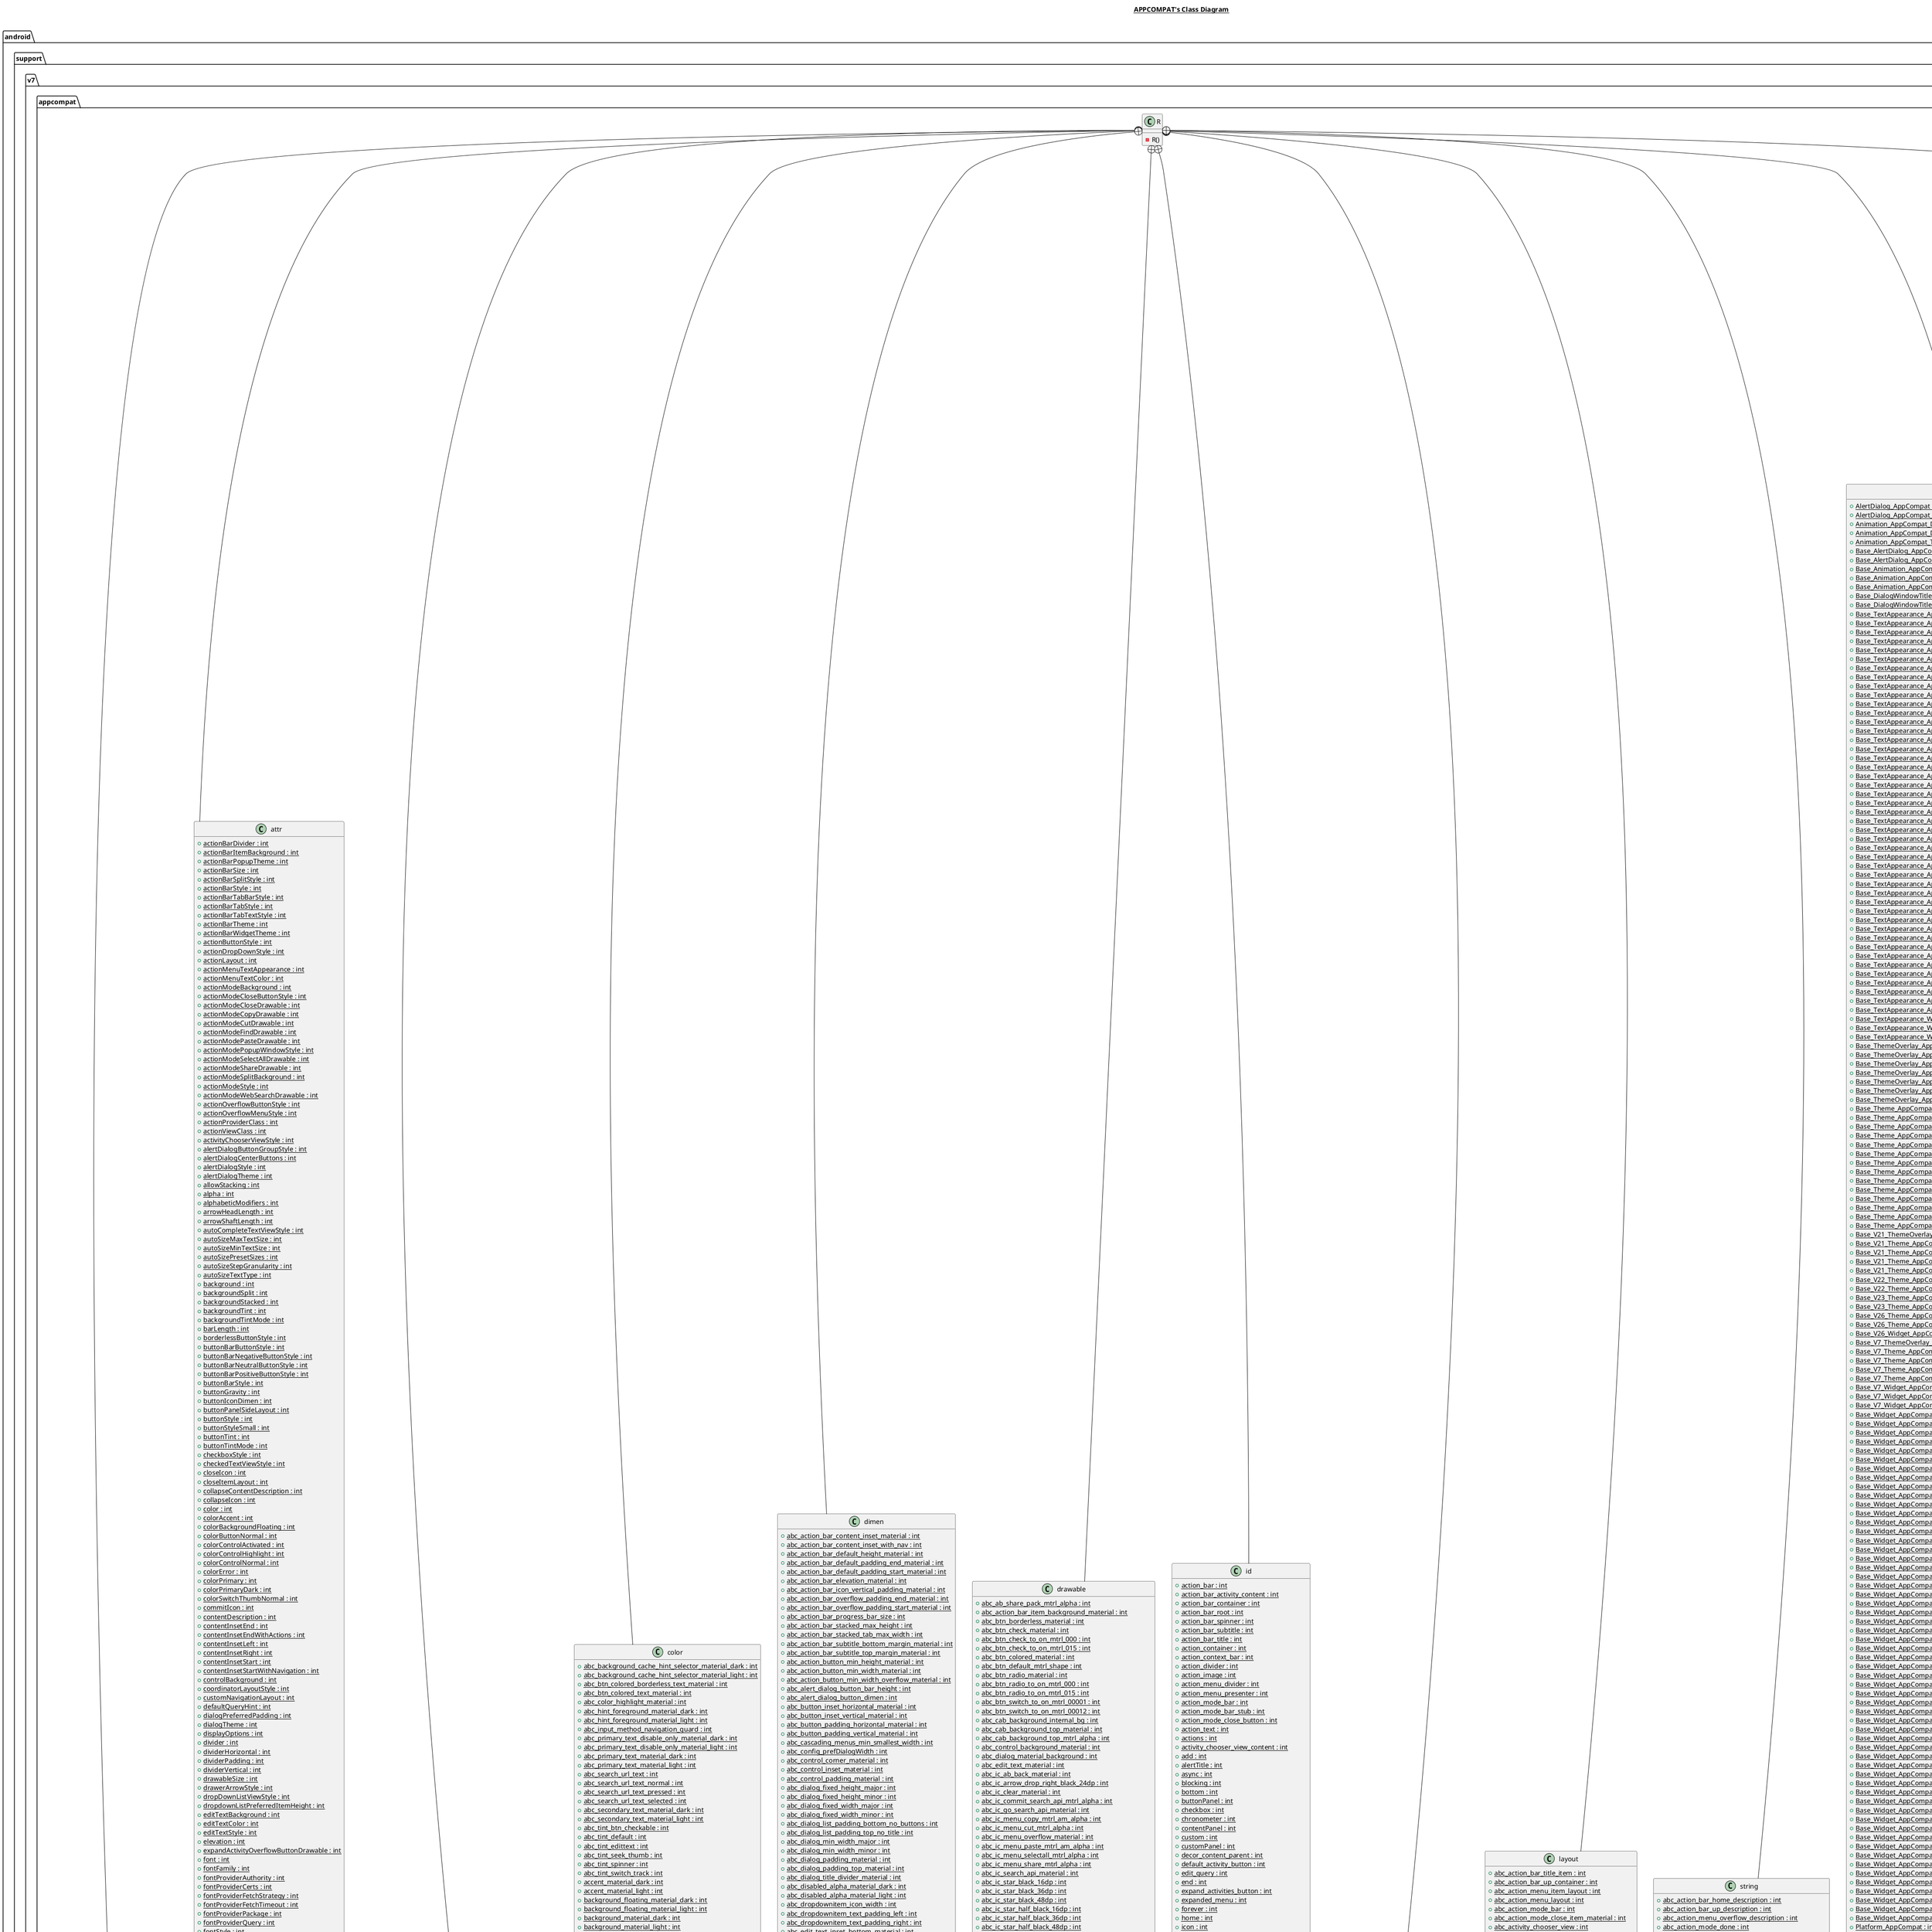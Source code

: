 @startuml

title __APPCOMPAT's Class Diagram__\n

  package android.support.v7.appcompat {
    class R {
        - R()
    }
  }
  

  package android.support.v7.appcompat {
    class anim {
        {static} + abc_fade_in : int
        {static} + abc_fade_out : int
        {static} + abc_grow_fade_in_from_bottom : int
        {static} + abc_popup_enter : int
        {static} + abc_popup_exit : int
        {static} + abc_shrink_fade_out_from_bottom : int
        {static} + abc_slide_in_bottom : int
        {static} + abc_slide_in_top : int
        {static} + abc_slide_out_bottom : int
        {static} + abc_slide_out_top : int
        {static} + abc_tooltip_enter : int
        {static} + abc_tooltip_exit : int
        - anim()
    }
  }
  

  package android.support.v7.appcompat {
    class attr {
        {static} + actionBarDivider : int
        {static} + actionBarItemBackground : int
        {static} + actionBarPopupTheme : int
        {static} + actionBarSize : int
        {static} + actionBarSplitStyle : int
        {static} + actionBarStyle : int
        {static} + actionBarTabBarStyle : int
        {static} + actionBarTabStyle : int
        {static} + actionBarTabTextStyle : int
        {static} + actionBarTheme : int
        {static} + actionBarWidgetTheme : int
        {static} + actionButtonStyle : int
        {static} + actionDropDownStyle : int
        {static} + actionLayout : int
        {static} + actionMenuTextAppearance : int
        {static} + actionMenuTextColor : int
        {static} + actionModeBackground : int
        {static} + actionModeCloseButtonStyle : int
        {static} + actionModeCloseDrawable : int
        {static} + actionModeCopyDrawable : int
        {static} + actionModeCutDrawable : int
        {static} + actionModeFindDrawable : int
        {static} + actionModePasteDrawable : int
        {static} + actionModePopupWindowStyle : int
        {static} + actionModeSelectAllDrawable : int
        {static} + actionModeShareDrawable : int
        {static} + actionModeSplitBackground : int
        {static} + actionModeStyle : int
        {static} + actionModeWebSearchDrawable : int
        {static} + actionOverflowButtonStyle : int
        {static} + actionOverflowMenuStyle : int
        {static} + actionProviderClass : int
        {static} + actionViewClass : int
        {static} + activityChooserViewStyle : int
        {static} + alertDialogButtonGroupStyle : int
        {static} + alertDialogCenterButtons : int
        {static} + alertDialogStyle : int
        {static} + alertDialogTheme : int
        {static} + allowStacking : int
        {static} + alpha : int
        {static} + alphabeticModifiers : int
        {static} + arrowHeadLength : int
        {static} + arrowShaftLength : int
        {static} + autoCompleteTextViewStyle : int
        {static} + autoSizeMaxTextSize : int
        {static} + autoSizeMinTextSize : int
        {static} + autoSizePresetSizes : int
        {static} + autoSizeStepGranularity : int
        {static} + autoSizeTextType : int
        {static} + background : int
        {static} + backgroundSplit : int
        {static} + backgroundStacked : int
        {static} + backgroundTint : int
        {static} + backgroundTintMode : int
        {static} + barLength : int
        {static} + borderlessButtonStyle : int
        {static} + buttonBarButtonStyle : int
        {static} + buttonBarNegativeButtonStyle : int
        {static} + buttonBarNeutralButtonStyle : int
        {static} + buttonBarPositiveButtonStyle : int
        {static} + buttonBarStyle : int
        {static} + buttonGravity : int
        {static} + buttonIconDimen : int
        {static} + buttonPanelSideLayout : int
        {static} + buttonStyle : int
        {static} + buttonStyleSmall : int
        {static} + buttonTint : int
        {static} + buttonTintMode : int
        {static} + checkboxStyle : int
        {static} + checkedTextViewStyle : int
        {static} + closeIcon : int
        {static} + closeItemLayout : int
        {static} + collapseContentDescription : int
        {static} + collapseIcon : int
        {static} + color : int
        {static} + colorAccent : int
        {static} + colorBackgroundFloating : int
        {static} + colorButtonNormal : int
        {static} + colorControlActivated : int
        {static} + colorControlHighlight : int
        {static} + colorControlNormal : int
        {static} + colorError : int
        {static} + colorPrimary : int
        {static} + colorPrimaryDark : int
        {static} + colorSwitchThumbNormal : int
        {static} + commitIcon : int
        {static} + contentDescription : int
        {static} + contentInsetEnd : int
        {static} + contentInsetEndWithActions : int
        {static} + contentInsetLeft : int
        {static} + contentInsetRight : int
        {static} + contentInsetStart : int
        {static} + contentInsetStartWithNavigation : int
        {static} + controlBackground : int
        {static} + coordinatorLayoutStyle : int
        {static} + customNavigationLayout : int
        {static} + defaultQueryHint : int
        {static} + dialogPreferredPadding : int
        {static} + dialogTheme : int
        {static} + displayOptions : int
        {static} + divider : int
        {static} + dividerHorizontal : int
        {static} + dividerPadding : int
        {static} + dividerVertical : int
        {static} + drawableSize : int
        {static} + drawerArrowStyle : int
        {static} + dropDownListViewStyle : int
        {static} + dropdownListPreferredItemHeight : int
        {static} + editTextBackground : int
        {static} + editTextColor : int
        {static} + editTextStyle : int
        {static} + elevation : int
        {static} + expandActivityOverflowButtonDrawable : int
        {static} + font : int
        {static} + fontFamily : int
        {static} + fontProviderAuthority : int
        {static} + fontProviderCerts : int
        {static} + fontProviderFetchStrategy : int
        {static} + fontProviderFetchTimeout : int
        {static} + fontProviderPackage : int
        {static} + fontProviderQuery : int
        {static} + fontStyle : int
        {static} + fontWeight : int
        {static} + gapBetweenBars : int
        {static} + goIcon : int
        {static} + height : int
        {static} + hideOnContentScroll : int
        {static} + homeAsUpIndicator : int
        {static} + homeLayout : int
        {static} + icon : int
        {static} + iconTint : int
        {static} + iconTintMode : int
        {static} + iconifiedByDefault : int
        {static} + imageButtonStyle : int
        {static} + indeterminateProgressStyle : int
        {static} + initialActivityCount : int
        {static} + isLightTheme : int
        {static} + itemPadding : int
        {static} + keylines : int
        {static} + layout : int
        {static} + layout_anchor : int
        {static} + layout_anchorGravity : int
        {static} + layout_behavior : int
        {static} + layout_dodgeInsetEdges : int
        {static} + layout_insetEdge : int
        {static} + layout_keyline : int
        {static} + listChoiceBackgroundIndicator : int
        {static} + listDividerAlertDialog : int
        {static} + listItemLayout : int
        {static} + listLayout : int
        {static} + listMenuViewStyle : int
        {static} + listPopupWindowStyle : int
        {static} + listPreferredItemHeight : int
        {static} + listPreferredItemHeightLarge : int
        {static} + listPreferredItemHeightSmall : int
        {static} + listPreferredItemPaddingLeft : int
        {static} + listPreferredItemPaddingRight : int
        {static} + logo : int
        {static} + logoDescription : int
        {static} + maxButtonHeight : int
        {static} + measureWithLargestChild : int
        {static} + multiChoiceItemLayout : int
        {static} + navigationContentDescription : int
        {static} + navigationIcon : int
        {static} + navigationMode : int
        {static} + numericModifiers : int
        {static} + overlapAnchor : int
        {static} + paddingBottomNoButtons : int
        {static} + paddingEnd : int
        {static} + paddingStart : int
        {static} + paddingTopNoTitle : int
        {static} + panelBackground : int
        {static} + panelMenuListTheme : int
        {static} + panelMenuListWidth : int
        {static} + popupMenuStyle : int
        {static} + popupTheme : int
        {static} + popupWindowStyle : int
        {static} + preserveIconSpacing : int
        {static} + progressBarPadding : int
        {static} + progressBarStyle : int
        {static} + queryBackground : int
        {static} + queryHint : int
        {static} + radioButtonStyle : int
        {static} + ratingBarStyle : int
        {static} + ratingBarStyleIndicator : int
        {static} + ratingBarStyleSmall : int
        {static} + searchHintIcon : int
        {static} + searchIcon : int
        {static} + searchViewStyle : int
        {static} + seekBarStyle : int
        {static} + selectableItemBackground : int
        {static} + selectableItemBackgroundBorderless : int
        {static} + showAsAction : int
        {static} + showDividers : int
        {static} + showText : int
        {static} + showTitle : int
        {static} + singleChoiceItemLayout : int
        {static} + spinBars : int
        {static} + spinnerDropDownItemStyle : int
        {static} + spinnerStyle : int
        {static} + splitTrack : int
        {static} + srcCompat : int
        {static} + state_above_anchor : int
        {static} + statusBarBackground : int
        {static} + subMenuArrow : int
        {static} + submitBackground : int
        {static} + subtitle : int
        {static} + subtitleTextAppearance : int
        {static} + subtitleTextColor : int
        {static} + subtitleTextStyle : int
        {static} + suggestionRowLayout : int
        {static} + switchMinWidth : int
        {static} + switchPadding : int
        {static} + switchStyle : int
        {static} + switchTextAppearance : int
        {static} + textAllCaps : int
        {static} + textAppearanceLargePopupMenu : int
        {static} + textAppearanceListItem : int
        {static} + textAppearanceListItemSecondary : int
        {static} + textAppearanceListItemSmall : int
        {static} + textAppearancePopupMenuHeader : int
        {static} + textAppearanceSearchResultSubtitle : int
        {static} + textAppearanceSearchResultTitle : int
        {static} + textAppearanceSmallPopupMenu : int
        {static} + textColorAlertDialogListItem : int
        {static} + textColorSearchUrl : int
        {static} + theme : int
        {static} + thickness : int
        {static} + thumbTextPadding : int
        {static} + thumbTint : int
        {static} + thumbTintMode : int
        {static} + tickMark : int
        {static} + tickMarkTint : int
        {static} + tickMarkTintMode : int
        {static} + tint : int
        {static} + tintMode : int
        {static} + title : int
        {static} + titleMargin : int
        {static} + titleMarginBottom : int
        {static} + titleMarginEnd : int
        {static} + titleMarginStart : int
        {static} + titleMarginTop : int
        {static} + titleMargins : int
        {static} + titleTextAppearance : int
        {static} + titleTextColor : int
        {static} + titleTextStyle : int
        {static} + toolbarNavigationButtonStyle : int
        {static} + toolbarStyle : int
        {static} + tooltipForegroundColor : int
        {static} + tooltipFrameBackground : int
        {static} + tooltipText : int
        {static} + track : int
        {static} + trackTint : int
        {static} + trackTintMode : int
        {static} + viewInflaterClass : int
        {static} + voiceIcon : int
        {static} + windowActionBar : int
        {static} + windowActionBarOverlay : int
        {static} + windowActionModeOverlay : int
        {static} + windowFixedHeightMajor : int
        {static} + windowFixedHeightMinor : int
        {static} + windowFixedWidthMajor : int
        {static} + windowFixedWidthMinor : int
        {static} + windowMinWidthMajor : int
        {static} + windowMinWidthMinor : int
        {static} + windowNoTitle : int
        - attr()
    }
  }
  

  package android.support.v7.appcompat {
    class bool {
        {static} + abc_action_bar_embed_tabs : int
        {static} + abc_allow_stacked_button_bar : int
        {static} + abc_config_actionMenuItemAllCaps : int
        {static} + abc_config_showMenuShortcutsWhenKeyboardPresent : int
        - bool()
    }
  }
  

  package android.support.v7.appcompat {
    class color {
        {static} + abc_background_cache_hint_selector_material_dark : int
        {static} + abc_background_cache_hint_selector_material_light : int
        {static} + abc_btn_colored_borderless_text_material : int
        {static} + abc_btn_colored_text_material : int
        {static} + abc_color_highlight_material : int
        {static} + abc_hint_foreground_material_dark : int
        {static} + abc_hint_foreground_material_light : int
        {static} + abc_input_method_navigation_guard : int
        {static} + abc_primary_text_disable_only_material_dark : int
        {static} + abc_primary_text_disable_only_material_light : int
        {static} + abc_primary_text_material_dark : int
        {static} + abc_primary_text_material_light : int
        {static} + abc_search_url_text : int
        {static} + abc_search_url_text_normal : int
        {static} + abc_search_url_text_pressed : int
        {static} + abc_search_url_text_selected : int
        {static} + abc_secondary_text_material_dark : int
        {static} + abc_secondary_text_material_light : int
        {static} + abc_tint_btn_checkable : int
        {static} + abc_tint_default : int
        {static} + abc_tint_edittext : int
        {static} + abc_tint_seek_thumb : int
        {static} + abc_tint_spinner : int
        {static} + abc_tint_switch_track : int
        {static} + accent_material_dark : int
        {static} + accent_material_light : int
        {static} + background_floating_material_dark : int
        {static} + background_floating_material_light : int
        {static} + background_material_dark : int
        {static} + background_material_light : int
        {static} + bright_foreground_disabled_material_dark : int
        {static} + bright_foreground_disabled_material_light : int
        {static} + bright_foreground_inverse_material_dark : int
        {static} + bright_foreground_inverse_material_light : int
        {static} + bright_foreground_material_dark : int
        {static} + bright_foreground_material_light : int
        {static} + button_material_dark : int
        {static} + button_material_light : int
        {static} + dim_foreground_disabled_material_dark : int
        {static} + dim_foreground_disabled_material_light : int
        {static} + dim_foreground_material_dark : int
        {static} + dim_foreground_material_light : int
        {static} + error_color_material : int
        {static} + foreground_material_dark : int
        {static} + foreground_material_light : int
        {static} + highlighted_text_material_dark : int
        {static} + highlighted_text_material_light : int
        {static} + material_blue_grey_800 : int
        {static} + material_blue_grey_900 : int
        {static} + material_blue_grey_950 : int
        {static} + material_deep_teal_200 : int
        {static} + material_deep_teal_500 : int
        {static} + material_grey_100 : int
        {static} + material_grey_300 : int
        {static} + material_grey_50 : int
        {static} + material_grey_600 : int
        {static} + material_grey_800 : int
        {static} + material_grey_850 : int
        {static} + material_grey_900 : int
        {static} + notification_action_color_filter : int
        {static} + notification_icon_bg_color : int
        {static} + primary_dark_material_dark : int
        {static} + primary_dark_material_light : int
        {static} + primary_material_dark : int
        {static} + primary_material_light : int
        {static} + primary_text_default_material_dark : int
        {static} + primary_text_default_material_light : int
        {static} + primary_text_disabled_material_dark : int
        {static} + primary_text_disabled_material_light : int
        {static} + ripple_material_dark : int
        {static} + ripple_material_light : int
        {static} + secondary_text_default_material_dark : int
        {static} + secondary_text_default_material_light : int
        {static} + secondary_text_disabled_material_dark : int
        {static} + secondary_text_disabled_material_light : int
        {static} + switch_thumb_disabled_material_dark : int
        {static} + switch_thumb_disabled_material_light : int
        {static} + switch_thumb_material_dark : int
        {static} + switch_thumb_material_light : int
        {static} + switch_thumb_normal_material_dark : int
        {static} + switch_thumb_normal_material_light : int
        {static} + tooltip_background_dark : int
        {static} + tooltip_background_light : int
        - color()
    }
  }
  

  package android.support.v7.appcompat {
    class dimen {
        {static} + abc_action_bar_content_inset_material : int
        {static} + abc_action_bar_content_inset_with_nav : int
        {static} + abc_action_bar_default_height_material : int
        {static} + abc_action_bar_default_padding_end_material : int
        {static} + abc_action_bar_default_padding_start_material : int
        {static} + abc_action_bar_elevation_material : int
        {static} + abc_action_bar_icon_vertical_padding_material : int
        {static} + abc_action_bar_overflow_padding_end_material : int
        {static} + abc_action_bar_overflow_padding_start_material : int
        {static} + abc_action_bar_progress_bar_size : int
        {static} + abc_action_bar_stacked_max_height : int
        {static} + abc_action_bar_stacked_tab_max_width : int
        {static} + abc_action_bar_subtitle_bottom_margin_material : int
        {static} + abc_action_bar_subtitle_top_margin_material : int
        {static} + abc_action_button_min_height_material : int
        {static} + abc_action_button_min_width_material : int
        {static} + abc_action_button_min_width_overflow_material : int
        {static} + abc_alert_dialog_button_bar_height : int
        {static} + abc_alert_dialog_button_dimen : int
        {static} + abc_button_inset_horizontal_material : int
        {static} + abc_button_inset_vertical_material : int
        {static} + abc_button_padding_horizontal_material : int
        {static} + abc_button_padding_vertical_material : int
        {static} + abc_cascading_menus_min_smallest_width : int
        {static} + abc_config_prefDialogWidth : int
        {static} + abc_control_corner_material : int
        {static} + abc_control_inset_material : int
        {static} + abc_control_padding_material : int
        {static} + abc_dialog_fixed_height_major : int
        {static} + abc_dialog_fixed_height_minor : int
        {static} + abc_dialog_fixed_width_major : int
        {static} + abc_dialog_fixed_width_minor : int
        {static} + abc_dialog_list_padding_bottom_no_buttons : int
        {static} + abc_dialog_list_padding_top_no_title : int
        {static} + abc_dialog_min_width_major : int
        {static} + abc_dialog_min_width_minor : int
        {static} + abc_dialog_padding_material : int
        {static} + abc_dialog_padding_top_material : int
        {static} + abc_dialog_title_divider_material : int
        {static} + abc_disabled_alpha_material_dark : int
        {static} + abc_disabled_alpha_material_light : int
        {static} + abc_dropdownitem_icon_width : int
        {static} + abc_dropdownitem_text_padding_left : int
        {static} + abc_dropdownitem_text_padding_right : int
        {static} + abc_edit_text_inset_bottom_material : int
        {static} + abc_edit_text_inset_horizontal_material : int
        {static} + abc_edit_text_inset_top_material : int
        {static} + abc_floating_window_z : int
        {static} + abc_list_item_padding_horizontal_material : int
        {static} + abc_panel_menu_list_width : int
        {static} + abc_progress_bar_height_material : int
        {static} + abc_search_view_preferred_height : int
        {static} + abc_search_view_preferred_width : int
        {static} + abc_seekbar_track_background_height_material : int
        {static} + abc_seekbar_track_progress_height_material : int
        {static} + abc_select_dialog_padding_start_material : int
        {static} + abc_switch_padding : int
        {static} + abc_text_size_body_1_material : int
        {static} + abc_text_size_body_2_material : int
        {static} + abc_text_size_button_material : int
        {static} + abc_text_size_caption_material : int
        {static} + abc_text_size_display_1_material : int
        {static} + abc_text_size_display_2_material : int
        {static} + abc_text_size_display_3_material : int
        {static} + abc_text_size_display_4_material : int
        {static} + abc_text_size_headline_material : int
        {static} + abc_text_size_large_material : int
        {static} + abc_text_size_medium_material : int
        {static} + abc_text_size_menu_header_material : int
        {static} + abc_text_size_menu_material : int
        {static} + abc_text_size_small_material : int
        {static} + abc_text_size_subhead_material : int
        {static} + abc_text_size_subtitle_material_toolbar : int
        {static} + abc_text_size_title_material : int
        {static} + abc_text_size_title_material_toolbar : int
        {static} + compat_button_inset_horizontal_material : int
        {static} + compat_button_inset_vertical_material : int
        {static} + compat_button_padding_horizontal_material : int
        {static} + compat_button_padding_vertical_material : int
        {static} + compat_control_corner_material : int
        {static} + disabled_alpha_material_dark : int
        {static} + disabled_alpha_material_light : int
        {static} + highlight_alpha_material_colored : int
        {static} + highlight_alpha_material_dark : int
        {static} + highlight_alpha_material_light : int
        {static} + hint_alpha_material_dark : int
        {static} + hint_alpha_material_light : int
        {static} + hint_pressed_alpha_material_dark : int
        {static} + hint_pressed_alpha_material_light : int
        {static} + notification_action_icon_size : int
        {static} + notification_action_text_size : int
        {static} + notification_big_circle_margin : int
        {static} + notification_content_margin_start : int
        {static} + notification_large_icon_height : int
        {static} + notification_large_icon_width : int
        {static} + notification_main_column_padding_top : int
        {static} + notification_media_narrow_margin : int
        {static} + notification_right_icon_size : int
        {static} + notification_right_side_padding_top : int
        {static} + notification_small_icon_background_padding : int
        {static} + notification_small_icon_size_as_large : int
        {static} + notification_subtext_size : int
        {static} + notification_top_pad : int
        {static} + notification_top_pad_large_text : int
        {static} + tooltip_corner_radius : int
        {static} + tooltip_horizontal_padding : int
        {static} + tooltip_margin : int
        {static} + tooltip_precise_anchor_extra_offset : int
        {static} + tooltip_precise_anchor_threshold : int
        {static} + tooltip_vertical_padding : int
        {static} + tooltip_y_offset_non_touch : int
        {static} + tooltip_y_offset_touch : int
        - dimen()
    }
  }
  

  package android.support.v7.appcompat {
    class drawable {
        {static} + abc_ab_share_pack_mtrl_alpha : int
        {static} + abc_action_bar_item_background_material : int
        {static} + abc_btn_borderless_material : int
        {static} + abc_btn_check_material : int
        {static} + abc_btn_check_to_on_mtrl_000 : int
        {static} + abc_btn_check_to_on_mtrl_015 : int
        {static} + abc_btn_colored_material : int
        {static} + abc_btn_default_mtrl_shape : int
        {static} + abc_btn_radio_material : int
        {static} + abc_btn_radio_to_on_mtrl_000 : int
        {static} + abc_btn_radio_to_on_mtrl_015 : int
        {static} + abc_btn_switch_to_on_mtrl_00001 : int
        {static} + abc_btn_switch_to_on_mtrl_00012 : int
        {static} + abc_cab_background_internal_bg : int
        {static} + abc_cab_background_top_material : int
        {static} + abc_cab_background_top_mtrl_alpha : int
        {static} + abc_control_background_material : int
        {static} + abc_dialog_material_background : int
        {static} + abc_edit_text_material : int
        {static} + abc_ic_ab_back_material : int
        {static} + abc_ic_arrow_drop_right_black_24dp : int
        {static} + abc_ic_clear_material : int
        {static} + abc_ic_commit_search_api_mtrl_alpha : int
        {static} + abc_ic_go_search_api_material : int
        {static} + abc_ic_menu_copy_mtrl_am_alpha : int
        {static} + abc_ic_menu_cut_mtrl_alpha : int
        {static} + abc_ic_menu_overflow_material : int
        {static} + abc_ic_menu_paste_mtrl_am_alpha : int
        {static} + abc_ic_menu_selectall_mtrl_alpha : int
        {static} + abc_ic_menu_share_mtrl_alpha : int
        {static} + abc_ic_search_api_material : int
        {static} + abc_ic_star_black_16dp : int
        {static} + abc_ic_star_black_36dp : int
        {static} + abc_ic_star_black_48dp : int
        {static} + abc_ic_star_half_black_16dp : int
        {static} + abc_ic_star_half_black_36dp : int
        {static} + abc_ic_star_half_black_48dp : int
        {static} + abc_ic_voice_search_api_material : int
        {static} + abc_item_background_holo_dark : int
        {static} + abc_item_background_holo_light : int
        {static} + abc_list_divider_mtrl_alpha : int
        {static} + abc_list_focused_holo : int
        {static} + abc_list_longpressed_holo : int
        {static} + abc_list_pressed_holo_dark : int
        {static} + abc_list_pressed_holo_light : int
        {static} + abc_list_selector_background_transition_holo_dark : int
        {static} + abc_list_selector_background_transition_holo_light : int
        {static} + abc_list_selector_disabled_holo_dark : int
        {static} + abc_list_selector_disabled_holo_light : int
        {static} + abc_list_selector_holo_dark : int
        {static} + abc_list_selector_holo_light : int
        {static} + abc_menu_hardkey_panel_mtrl_mult : int
        {static} + abc_popup_background_mtrl_mult : int
        {static} + abc_ratingbar_indicator_material : int
        {static} + abc_ratingbar_material : int
        {static} + abc_ratingbar_small_material : int
        {static} + abc_scrubber_control_off_mtrl_alpha : int
        {static} + abc_scrubber_control_to_pressed_mtrl_000 : int
        {static} + abc_scrubber_control_to_pressed_mtrl_005 : int
        {static} + abc_scrubber_primary_mtrl_alpha : int
        {static} + abc_scrubber_track_mtrl_alpha : int
        {static} + abc_seekbar_thumb_material : int
        {static} + abc_seekbar_tick_mark_material : int
        {static} + abc_seekbar_track_material : int
        {static} + abc_spinner_mtrl_am_alpha : int
        {static} + abc_spinner_textfield_background_material : int
        {static} + abc_switch_thumb_material : int
        {static} + abc_switch_track_mtrl_alpha : int
        {static} + abc_tab_indicator_material : int
        {static} + abc_tab_indicator_mtrl_alpha : int
        {static} + abc_text_cursor_material : int
        {static} + abc_text_select_handle_left_mtrl_dark : int
        {static} + abc_text_select_handle_left_mtrl_light : int
        {static} + abc_text_select_handle_middle_mtrl_dark : int
        {static} + abc_text_select_handle_middle_mtrl_light : int
        {static} + abc_text_select_handle_right_mtrl_dark : int
        {static} + abc_text_select_handle_right_mtrl_light : int
        {static} + abc_textfield_activated_mtrl_alpha : int
        {static} + abc_textfield_default_mtrl_alpha : int
        {static} + abc_textfield_search_activated_mtrl_alpha : int
        {static} + abc_textfield_search_default_mtrl_alpha : int
        {static} + abc_textfield_search_material : int
        {static} + abc_vector_test : int
        {static} + notification_action_background : int
        {static} + notification_bg : int
        {static} + notification_bg_low : int
        {static} + notification_bg_low_normal : int
        {static} + notification_bg_low_pressed : int
        {static} + notification_bg_normal : int
        {static} + notification_bg_normal_pressed : int
        {static} + notification_icon_background : int
        {static} + notification_template_icon_bg : int
        {static} + notification_template_icon_low_bg : int
        {static} + notification_tile_bg : int
        {static} + notify_panel_notification_icon_bg : int
        {static} + tooltip_frame_dark : int
        {static} + tooltip_frame_light : int
        - drawable()
    }
  }
  

  package android.support.v7.appcompat {
    class id {
        {static} + action_bar : int
        {static} + action_bar_activity_content : int
        {static} + action_bar_container : int
        {static} + action_bar_root : int
        {static} + action_bar_spinner : int
        {static} + action_bar_subtitle : int
        {static} + action_bar_title : int
        {static} + action_container : int
        {static} + action_context_bar : int
        {static} + action_divider : int
        {static} + action_image : int
        {static} + action_menu_divider : int
        {static} + action_menu_presenter : int
        {static} + action_mode_bar : int
        {static} + action_mode_bar_stub : int
        {static} + action_mode_close_button : int
        {static} + action_text : int
        {static} + actions : int
        {static} + activity_chooser_view_content : int
        {static} + add : int
        {static} + alertTitle : int
        {static} + async : int
        {static} + blocking : int
        {static} + bottom : int
        {static} + buttonPanel : int
        {static} + checkbox : int
        {static} + chronometer : int
        {static} + contentPanel : int
        {static} + custom : int
        {static} + customPanel : int
        {static} + decor_content_parent : int
        {static} + default_activity_button : int
        {static} + edit_query : int
        {static} + end : int
        {static} + expand_activities_button : int
        {static} + expanded_menu : int
        {static} + forever : int
        {static} + home : int
        {static} + icon : int
        {static} + icon_group : int
        {static} + image : int
        {static} + info : int
        {static} + italic : int
        {static} + left : int
        {static} + line1 : int
        {static} + line3 : int
        {static} + listMode : int
        {static} + list_item : int
        {static} + message : int
        {static} + multiply : int
        {static} + none : int
        {static} + normal : int
        {static} + notification_background : int
        {static} + notification_main_column : int
        {static} + notification_main_column_container : int
        {static} + parentPanel : int
        {static} + progress_circular : int
        {static} + progress_horizontal : int
        {static} + radio : int
        {static} + right : int
        {static} + right_icon : int
        {static} + right_side : int
        {static} + screen : int
        {static} + scrollIndicatorDown : int
        {static} + scrollIndicatorUp : int
        {static} + scrollView : int
        {static} + search_badge : int
        {static} + search_bar : int
        {static} + search_button : int
        {static} + search_close_btn : int
        {static} + search_edit_frame : int
        {static} + search_go_btn : int
        {static} + search_mag_icon : int
        {static} + search_plate : int
        {static} + search_src_text : int
        {static} + search_voice_btn : int
        {static} + select_dialog_listview : int
        {static} + shortcut : int
        {static} + spacer : int
        {static} + split_action_bar : int
        {static} + src_atop : int
        {static} + src_in : int
        {static} + src_over : int
        {static} + start : int
        {static} + submenuarrow : int
        {static} + submit_area : int
        {static} + tabMode : int
        {static} + tag_transition_group : int
        {static} + text : int
        {static} + text2 : int
        {static} + textSpacerNoButtons : int
        {static} + textSpacerNoTitle : int
        {static} + time : int
        {static} + title : int
        {static} + titleDividerNoCustom : int
        {static} + title_template : int
        {static} + top : int
        {static} + topPanel : int
        {static} + uniform : int
        {static} + up : int
        {static} + wrap_content : int
        - id()
    }
  }
  

  package android.support.v7.appcompat {
    class integer {
        {static} + abc_config_activityDefaultDur : int
        {static} + abc_config_activityShortDur : int
        {static} + cancel_button_image_alpha : int
        {static} + config_tooltipAnimTime : int
        {static} + status_bar_notification_info_maxnum : int
        - integer()
    }
  }
  

  package android.support.v7.appcompat {
    class layout {
        {static} + abc_action_bar_title_item : int
        {static} + abc_action_bar_up_container : int
        {static} + abc_action_menu_item_layout : int
        {static} + abc_action_menu_layout : int
        {static} + abc_action_mode_bar : int
        {static} + abc_action_mode_close_item_material : int
        {static} + abc_activity_chooser_view : int
        {static} + abc_activity_chooser_view_list_item : int
        {static} + abc_alert_dialog_button_bar_material : int
        {static} + abc_alert_dialog_material : int
        {static} + abc_alert_dialog_title_material : int
        {static} + abc_dialog_title_material : int
        {static} + abc_expanded_menu_layout : int
        {static} + abc_list_menu_item_checkbox : int
        {static} + abc_list_menu_item_icon : int
        {static} + abc_list_menu_item_layout : int
        {static} + abc_list_menu_item_radio : int
        {static} + abc_popup_menu_header_item_layout : int
        {static} + abc_popup_menu_item_layout : int
        {static} + abc_screen_content_include : int
        {static} + abc_screen_simple : int
        {static} + abc_screen_simple_overlay_action_mode : int
        {static} + abc_screen_toolbar : int
        {static} + abc_search_dropdown_item_icons_2line : int
        {static} + abc_search_view : int
        {static} + abc_select_dialog_material : int
        {static} + abc_tooltip : int
        {static} + notification_action : int
        {static} + notification_action_tombstone : int
        {static} + notification_template_custom_big : int
        {static} + notification_template_icon_group : int
        {static} + notification_template_part_chronometer : int
        {static} + notification_template_part_time : int
        {static} + select_dialog_item_material : int
        {static} + select_dialog_multichoice_material : int
        {static} + select_dialog_singlechoice_material : int
        {static} + support_simple_spinner_dropdown_item : int
        - layout()
    }
  }
  

  package android.support.v7.appcompat {
    class string {
        {static} + abc_action_bar_home_description : int
        {static} + abc_action_bar_up_description : int
        {static} + abc_action_menu_overflow_description : int
        {static} + abc_action_mode_done : int
        {static} + abc_activity_chooser_view_see_all : int
        {static} + abc_activitychooserview_choose_application : int
        {static} + abc_capital_off : int
        {static} + abc_capital_on : int
        {static} + abc_font_family_body_1_material : int
        {static} + abc_font_family_body_2_material : int
        {static} + abc_font_family_button_material : int
        {static} + abc_font_family_caption_material : int
        {static} + abc_font_family_display_1_material : int
        {static} + abc_font_family_display_2_material : int
        {static} + abc_font_family_display_3_material : int
        {static} + abc_font_family_display_4_material : int
        {static} + abc_font_family_headline_material : int
        {static} + abc_font_family_menu_material : int
        {static} + abc_font_family_subhead_material : int
        {static} + abc_font_family_title_material : int
        {static} + abc_search_hint : int
        {static} + abc_searchview_description_clear : int
        {static} + abc_searchview_description_query : int
        {static} + abc_searchview_description_search : int
        {static} + abc_searchview_description_submit : int
        {static} + abc_searchview_description_voice : int
        {static} + abc_shareactionprovider_share_with : int
        {static} + abc_shareactionprovider_share_with_application : int
        {static} + abc_toolbar_collapse_description : int
        {static} + search_menu_title : int
        {static} + status_bar_notification_info_overflow : int
        - string()
    }
  }
  

  package android.support.v7.appcompat {
    class style {
        {static} + AlertDialog_AppCompat : int
        {static} + AlertDialog_AppCompat_Light : int
        {static} + Animation_AppCompat_Dialog : int
        {static} + Animation_AppCompat_DropDownUp : int
        {static} + Animation_AppCompat_Tooltip : int
        {static} + Base_AlertDialog_AppCompat : int
        {static} + Base_AlertDialog_AppCompat_Light : int
        {static} + Base_Animation_AppCompat_Dialog : int
        {static} + Base_Animation_AppCompat_DropDownUp : int
        {static} + Base_Animation_AppCompat_Tooltip : int
        {static} + Base_DialogWindowTitleBackground_AppCompat : int
        {static} + Base_DialogWindowTitle_AppCompat : int
        {static} + Base_TextAppearance_AppCompat : int
        {static} + Base_TextAppearance_AppCompat_Body1 : int
        {static} + Base_TextAppearance_AppCompat_Body2 : int
        {static} + Base_TextAppearance_AppCompat_Button : int
        {static} + Base_TextAppearance_AppCompat_Caption : int
        {static} + Base_TextAppearance_AppCompat_Display1 : int
        {static} + Base_TextAppearance_AppCompat_Display2 : int
        {static} + Base_TextAppearance_AppCompat_Display3 : int
        {static} + Base_TextAppearance_AppCompat_Display4 : int
        {static} + Base_TextAppearance_AppCompat_Headline : int
        {static} + Base_TextAppearance_AppCompat_Inverse : int
        {static} + Base_TextAppearance_AppCompat_Large : int
        {static} + Base_TextAppearance_AppCompat_Large_Inverse : int
        {static} + Base_TextAppearance_AppCompat_Light_Widget_PopupMenu_Large : int
        {static} + Base_TextAppearance_AppCompat_Light_Widget_PopupMenu_Small : int
        {static} + Base_TextAppearance_AppCompat_Medium : int
        {static} + Base_TextAppearance_AppCompat_Medium_Inverse : int
        {static} + Base_TextAppearance_AppCompat_Menu : int
        {static} + Base_TextAppearance_AppCompat_SearchResult : int
        {static} + Base_TextAppearance_AppCompat_SearchResult_Subtitle : int
        {static} + Base_TextAppearance_AppCompat_SearchResult_Title : int
        {static} + Base_TextAppearance_AppCompat_Small : int
        {static} + Base_TextAppearance_AppCompat_Small_Inverse : int
        {static} + Base_TextAppearance_AppCompat_Subhead : int
        {static} + Base_TextAppearance_AppCompat_Subhead_Inverse : int
        {static} + Base_TextAppearance_AppCompat_Title : int
        {static} + Base_TextAppearance_AppCompat_Title_Inverse : int
        {static} + Base_TextAppearance_AppCompat_Tooltip : int
        {static} + Base_TextAppearance_AppCompat_Widget_ActionBar_Menu : int
        {static} + Base_TextAppearance_AppCompat_Widget_ActionBar_Subtitle : int
        {static} + Base_TextAppearance_AppCompat_Widget_ActionBar_Subtitle_Inverse : int
        {static} + Base_TextAppearance_AppCompat_Widget_ActionBar_Title : int
        {static} + Base_TextAppearance_AppCompat_Widget_ActionBar_Title_Inverse : int
        {static} + Base_TextAppearance_AppCompat_Widget_ActionMode_Subtitle : int
        {static} + Base_TextAppearance_AppCompat_Widget_ActionMode_Title : int
        {static} + Base_TextAppearance_AppCompat_Widget_Button : int
        {static} + Base_TextAppearance_AppCompat_Widget_Button_Borderless_Colored : int
        {static} + Base_TextAppearance_AppCompat_Widget_Button_Colored : int
        {static} + Base_TextAppearance_AppCompat_Widget_Button_Inverse : int
        {static} + Base_TextAppearance_AppCompat_Widget_DropDownItem : int
        {static} + Base_TextAppearance_AppCompat_Widget_PopupMenu_Header : int
        {static} + Base_TextAppearance_AppCompat_Widget_PopupMenu_Large : int
        {static} + Base_TextAppearance_AppCompat_Widget_PopupMenu_Small : int
        {static} + Base_TextAppearance_AppCompat_Widget_Switch : int
        {static} + Base_TextAppearance_AppCompat_Widget_TextView_SpinnerItem : int
        {static} + Base_TextAppearance_Widget_AppCompat_ExpandedMenu_Item : int
        {static} + Base_TextAppearance_Widget_AppCompat_Toolbar_Subtitle : int
        {static} + Base_TextAppearance_Widget_AppCompat_Toolbar_Title : int
        {static} + Base_ThemeOverlay_AppCompat : int
        {static} + Base_ThemeOverlay_AppCompat_ActionBar : int
        {static} + Base_ThemeOverlay_AppCompat_Dark : int
        {static} + Base_ThemeOverlay_AppCompat_Dark_ActionBar : int
        {static} + Base_ThemeOverlay_AppCompat_Dialog : int
        {static} + Base_ThemeOverlay_AppCompat_Dialog_Alert : int
        {static} + Base_ThemeOverlay_AppCompat_Light : int
        {static} + Base_Theme_AppCompat : int
        {static} + Base_Theme_AppCompat_CompactMenu : int
        {static} + Base_Theme_AppCompat_Dialog : int
        {static} + Base_Theme_AppCompat_DialogWhenLarge : int
        {static} + Base_Theme_AppCompat_Dialog_Alert : int
        {static} + Base_Theme_AppCompat_Dialog_FixedSize : int
        {static} + Base_Theme_AppCompat_Dialog_MinWidth : int
        {static} + Base_Theme_AppCompat_Light : int
        {static} + Base_Theme_AppCompat_Light_DarkActionBar : int
        {static} + Base_Theme_AppCompat_Light_Dialog : int
        {static} + Base_Theme_AppCompat_Light_DialogWhenLarge : int
        {static} + Base_Theme_AppCompat_Light_Dialog_Alert : int
        {static} + Base_Theme_AppCompat_Light_Dialog_FixedSize : int
        {static} + Base_Theme_AppCompat_Light_Dialog_MinWidth : int
        {static} + Base_V21_ThemeOverlay_AppCompat_Dialog : int
        {static} + Base_V21_Theme_AppCompat : int
        {static} + Base_V21_Theme_AppCompat_Dialog : int
        {static} + Base_V21_Theme_AppCompat_Light : int
        {static} + Base_V21_Theme_AppCompat_Light_Dialog : int
        {static} + Base_V22_Theme_AppCompat : int
        {static} + Base_V22_Theme_AppCompat_Light : int
        {static} + Base_V23_Theme_AppCompat : int
        {static} + Base_V23_Theme_AppCompat_Light : int
        {static} + Base_V26_Theme_AppCompat : int
        {static} + Base_V26_Theme_AppCompat_Light : int
        {static} + Base_V26_Widget_AppCompat_Toolbar : int
        {static} + Base_V7_ThemeOverlay_AppCompat_Dialog : int
        {static} + Base_V7_Theme_AppCompat : int
        {static} + Base_V7_Theme_AppCompat_Dialog : int
        {static} + Base_V7_Theme_AppCompat_Light : int
        {static} + Base_V7_Theme_AppCompat_Light_Dialog : int
        {static} + Base_V7_Widget_AppCompat_AutoCompleteTextView : int
        {static} + Base_V7_Widget_AppCompat_EditText : int
        {static} + Base_V7_Widget_AppCompat_Toolbar : int
        {static} + Base_Widget_AppCompat_ActionBar : int
        {static} + Base_Widget_AppCompat_ActionBar_Solid : int
        {static} + Base_Widget_AppCompat_ActionBar_TabBar : int
        {static} + Base_Widget_AppCompat_ActionBar_TabText : int
        {static} + Base_Widget_AppCompat_ActionBar_TabView : int
        {static} + Base_Widget_AppCompat_ActionButton : int
        {static} + Base_Widget_AppCompat_ActionButton_CloseMode : int
        {static} + Base_Widget_AppCompat_ActionButton_Overflow : int
        {static} + Base_Widget_AppCompat_ActionMode : int
        {static} + Base_Widget_AppCompat_ActivityChooserView : int
        {static} + Base_Widget_AppCompat_AutoCompleteTextView : int
        {static} + Base_Widget_AppCompat_Button : int
        {static} + Base_Widget_AppCompat_ButtonBar : int
        {static} + Base_Widget_AppCompat_ButtonBar_AlertDialog : int
        {static} + Base_Widget_AppCompat_Button_Borderless : int
        {static} + Base_Widget_AppCompat_Button_Borderless_Colored : int
        {static} + Base_Widget_AppCompat_Button_ButtonBar_AlertDialog : int
        {static} + Base_Widget_AppCompat_Button_Colored : int
        {static} + Base_Widget_AppCompat_Button_Small : int
        {static} + Base_Widget_AppCompat_CompoundButton_CheckBox : int
        {static} + Base_Widget_AppCompat_CompoundButton_RadioButton : int
        {static} + Base_Widget_AppCompat_CompoundButton_Switch : int
        {static} + Base_Widget_AppCompat_DrawerArrowToggle : int
        {static} + Base_Widget_AppCompat_DrawerArrowToggle_Common : int
        {static} + Base_Widget_AppCompat_DropDownItem_Spinner : int
        {static} + Base_Widget_AppCompat_EditText : int
        {static} + Base_Widget_AppCompat_ImageButton : int
        {static} + Base_Widget_AppCompat_Light_ActionBar : int
        {static} + Base_Widget_AppCompat_Light_ActionBar_Solid : int
        {static} + Base_Widget_AppCompat_Light_ActionBar_TabBar : int
        {static} + Base_Widget_AppCompat_Light_ActionBar_TabText : int
        {static} + Base_Widget_AppCompat_Light_ActionBar_TabText_Inverse : int
        {static} + Base_Widget_AppCompat_Light_ActionBar_TabView : int
        {static} + Base_Widget_AppCompat_Light_PopupMenu : int
        {static} + Base_Widget_AppCompat_Light_PopupMenu_Overflow : int
        {static} + Base_Widget_AppCompat_ListMenuView : int
        {static} + Base_Widget_AppCompat_ListPopupWindow : int
        {static} + Base_Widget_AppCompat_ListView : int
        {static} + Base_Widget_AppCompat_ListView_DropDown : int
        {static} + Base_Widget_AppCompat_ListView_Menu : int
        {static} + Base_Widget_AppCompat_PopupMenu : int
        {static} + Base_Widget_AppCompat_PopupMenu_Overflow : int
        {static} + Base_Widget_AppCompat_PopupWindow : int
        {static} + Base_Widget_AppCompat_ProgressBar : int
        {static} + Base_Widget_AppCompat_ProgressBar_Horizontal : int
        {static} + Base_Widget_AppCompat_RatingBar : int
        {static} + Base_Widget_AppCompat_RatingBar_Indicator : int
        {static} + Base_Widget_AppCompat_RatingBar_Small : int
        {static} + Base_Widget_AppCompat_SearchView : int
        {static} + Base_Widget_AppCompat_SearchView_ActionBar : int
        {static} + Base_Widget_AppCompat_SeekBar : int
        {static} + Base_Widget_AppCompat_SeekBar_Discrete : int
        {static} + Base_Widget_AppCompat_Spinner : int
        {static} + Base_Widget_AppCompat_Spinner_Underlined : int
        {static} + Base_Widget_AppCompat_TextView_SpinnerItem : int
        {static} + Base_Widget_AppCompat_Toolbar : int
        {static} + Base_Widget_AppCompat_Toolbar_Button_Navigation : int
        {static} + Platform_AppCompat : int
        {static} + Platform_AppCompat_Light : int
        {static} + Platform_ThemeOverlay_AppCompat : int
        {static} + Platform_ThemeOverlay_AppCompat_Dark : int
        {static} + Platform_ThemeOverlay_AppCompat_Light : int
        {static} + Platform_V21_AppCompat : int
        {static} + Platform_V21_AppCompat_Light : int
        {static} + Platform_V25_AppCompat : int
        {static} + Platform_V25_AppCompat_Light : int
        {static} + Platform_Widget_AppCompat_Spinner : int
        {static} + RtlOverlay_DialogWindowTitle_AppCompat : int
        {static} + RtlOverlay_Widget_AppCompat_ActionBar_TitleItem : int
        {static} + RtlOverlay_Widget_AppCompat_DialogTitle_Icon : int
        {static} + RtlOverlay_Widget_AppCompat_PopupMenuItem : int
        {static} + RtlOverlay_Widget_AppCompat_PopupMenuItem_InternalGroup : int
        {static} + RtlOverlay_Widget_AppCompat_PopupMenuItem_Text : int
        {static} + RtlOverlay_Widget_AppCompat_SearchView_MagIcon : int
        {static} + RtlOverlay_Widget_AppCompat_Search_DropDown : int
        {static} + RtlOverlay_Widget_AppCompat_Search_DropDown_Icon1 : int
        {static} + RtlOverlay_Widget_AppCompat_Search_DropDown_Icon2 : int
        {static} + RtlOverlay_Widget_AppCompat_Search_DropDown_Query : int
        {static} + RtlOverlay_Widget_AppCompat_Search_DropDown_Text : int
        {static} + RtlUnderlay_Widget_AppCompat_ActionButton : int
        {static} + RtlUnderlay_Widget_AppCompat_ActionButton_Overflow : int
        {static} + TextAppearance_AppCompat : int
        {static} + TextAppearance_AppCompat_Body1 : int
        {static} + TextAppearance_AppCompat_Body2 : int
        {static} + TextAppearance_AppCompat_Button : int
        {static} + TextAppearance_AppCompat_Caption : int
        {static} + TextAppearance_AppCompat_Display1 : int
        {static} + TextAppearance_AppCompat_Display2 : int
        {static} + TextAppearance_AppCompat_Display3 : int
        {static} + TextAppearance_AppCompat_Display4 : int
        {static} + TextAppearance_AppCompat_Headline : int
        {static} + TextAppearance_AppCompat_Inverse : int
        {static} + TextAppearance_AppCompat_Large : int
        {static} + TextAppearance_AppCompat_Large_Inverse : int
        {static} + TextAppearance_AppCompat_Light_SearchResult_Subtitle : int
        {static} + TextAppearance_AppCompat_Light_SearchResult_Title : int
        {static} + TextAppearance_AppCompat_Light_Widget_PopupMenu_Large : int
        {static} + TextAppearance_AppCompat_Light_Widget_PopupMenu_Small : int
        {static} + TextAppearance_AppCompat_Medium : int
        {static} + TextAppearance_AppCompat_Medium_Inverse : int
        {static} + TextAppearance_AppCompat_Menu : int
        {static} + TextAppearance_AppCompat_SearchResult_Subtitle : int
        {static} + TextAppearance_AppCompat_SearchResult_Title : int
        {static} + TextAppearance_AppCompat_Small : int
        {static} + TextAppearance_AppCompat_Small_Inverse : int
        {static} + TextAppearance_AppCompat_Subhead : int
        {static} + TextAppearance_AppCompat_Subhead_Inverse : int
        {static} + TextAppearance_AppCompat_Title : int
        {static} + TextAppearance_AppCompat_Title_Inverse : int
        {static} + TextAppearance_AppCompat_Tooltip : int
        {static} + TextAppearance_AppCompat_Widget_ActionBar_Menu : int
        {static} + TextAppearance_AppCompat_Widget_ActionBar_Subtitle : int
        {static} + TextAppearance_AppCompat_Widget_ActionBar_Subtitle_Inverse : int
        {static} + TextAppearance_AppCompat_Widget_ActionBar_Title : int
        {static} + TextAppearance_AppCompat_Widget_ActionBar_Title_Inverse : int
        {static} + TextAppearance_AppCompat_Widget_ActionMode_Subtitle : int
        {static} + TextAppearance_AppCompat_Widget_ActionMode_Subtitle_Inverse : int
        {static} + TextAppearance_AppCompat_Widget_ActionMode_Title : int
        {static} + TextAppearance_AppCompat_Widget_ActionMode_Title_Inverse : int
        {static} + TextAppearance_AppCompat_Widget_Button : int
        {static} + TextAppearance_AppCompat_Widget_Button_Borderless_Colored : int
        {static} + TextAppearance_AppCompat_Widget_Button_Colored : int
        {static} + TextAppearance_AppCompat_Widget_Button_Inverse : int
        {static} + TextAppearance_AppCompat_Widget_DropDownItem : int
        {static} + TextAppearance_AppCompat_Widget_PopupMenu_Header : int
        {static} + TextAppearance_AppCompat_Widget_PopupMenu_Large : int
        {static} + TextAppearance_AppCompat_Widget_PopupMenu_Small : int
        {static} + TextAppearance_AppCompat_Widget_Switch : int
        {static} + TextAppearance_AppCompat_Widget_TextView_SpinnerItem : int
        {static} + TextAppearance_Compat_Notification : int
        {static} + TextAppearance_Compat_Notification_Info : int
        {static} + TextAppearance_Compat_Notification_Line2 : int
        {static} + TextAppearance_Compat_Notification_Time : int
        {static} + TextAppearance_Compat_Notification_Title : int
        {static} + TextAppearance_Widget_AppCompat_ExpandedMenu_Item : int
        {static} + TextAppearance_Widget_AppCompat_Toolbar_Subtitle : int
        {static} + TextAppearance_Widget_AppCompat_Toolbar_Title : int
        {static} + ThemeOverlay_AppCompat : int
        {static} + ThemeOverlay_AppCompat_ActionBar : int
        {static} + ThemeOverlay_AppCompat_Dark : int
        {static} + ThemeOverlay_AppCompat_Dark_ActionBar : int
        {static} + ThemeOverlay_AppCompat_Dialog : int
        {static} + ThemeOverlay_AppCompat_Dialog_Alert : int
        {static} + ThemeOverlay_AppCompat_Light : int
        {static} + Theme_AppCompat : int
        {static} + Theme_AppCompat_CompactMenu : int
        {static} + Theme_AppCompat_DayNight : int
        {static} + Theme_AppCompat_DayNight_DarkActionBar : int
        {static} + Theme_AppCompat_DayNight_Dialog : int
        {static} + Theme_AppCompat_DayNight_DialogWhenLarge : int
        {static} + Theme_AppCompat_DayNight_Dialog_Alert : int
        {static} + Theme_AppCompat_DayNight_Dialog_MinWidth : int
        {static} + Theme_AppCompat_DayNight_NoActionBar : int
        {static} + Theme_AppCompat_Dialog : int
        {static} + Theme_AppCompat_DialogWhenLarge : int
        {static} + Theme_AppCompat_Dialog_Alert : int
        {static} + Theme_AppCompat_Dialog_MinWidth : int
        {static} + Theme_AppCompat_Light : int
        {static} + Theme_AppCompat_Light_DarkActionBar : int
        {static} + Theme_AppCompat_Light_Dialog : int
        {static} + Theme_AppCompat_Light_DialogWhenLarge : int
        {static} + Theme_AppCompat_Light_Dialog_Alert : int
        {static} + Theme_AppCompat_Light_Dialog_MinWidth : int
        {static} + Theme_AppCompat_Light_NoActionBar : int
        {static} + Theme_AppCompat_NoActionBar : int
        {static} + Widget_AppCompat_ActionBar : int
        {static} + Widget_AppCompat_ActionBar_Solid : int
        {static} + Widget_AppCompat_ActionBar_TabBar : int
        {static} + Widget_AppCompat_ActionBar_TabText : int
        {static} + Widget_AppCompat_ActionBar_TabView : int
        {static} + Widget_AppCompat_ActionButton : int
        {static} + Widget_AppCompat_ActionButton_CloseMode : int
        {static} + Widget_AppCompat_ActionButton_Overflow : int
        {static} + Widget_AppCompat_ActionMode : int
        {static} + Widget_AppCompat_ActivityChooserView : int
        {static} + Widget_AppCompat_AutoCompleteTextView : int
        {static} + Widget_AppCompat_Button : int
        {static} + Widget_AppCompat_ButtonBar : int
        {static} + Widget_AppCompat_ButtonBar_AlertDialog : int
        {static} + Widget_AppCompat_Button_Borderless : int
        {static} + Widget_AppCompat_Button_Borderless_Colored : int
        {static} + Widget_AppCompat_Button_ButtonBar_AlertDialog : int
        {static} + Widget_AppCompat_Button_Colored : int
        {static} + Widget_AppCompat_Button_Small : int
        {static} + Widget_AppCompat_CompoundButton_CheckBox : int
        {static} + Widget_AppCompat_CompoundButton_RadioButton : int
        {static} + Widget_AppCompat_CompoundButton_Switch : int
        {static} + Widget_AppCompat_DrawerArrowToggle : int
        {static} + Widget_AppCompat_DropDownItem_Spinner : int
        {static} + Widget_AppCompat_EditText : int
        {static} + Widget_AppCompat_ImageButton : int
        {static} + Widget_AppCompat_Light_ActionBar : int
        {static} + Widget_AppCompat_Light_ActionBar_Solid : int
        {static} + Widget_AppCompat_Light_ActionBar_Solid_Inverse : int
        {static} + Widget_AppCompat_Light_ActionBar_TabBar : int
        {static} + Widget_AppCompat_Light_ActionBar_TabBar_Inverse : int
        {static} + Widget_AppCompat_Light_ActionBar_TabText : int
        {static} + Widget_AppCompat_Light_ActionBar_TabText_Inverse : int
        {static} + Widget_AppCompat_Light_ActionBar_TabView : int
        {static} + Widget_AppCompat_Light_ActionBar_TabView_Inverse : int
        {static} + Widget_AppCompat_Light_ActionButton : int
        {static} + Widget_AppCompat_Light_ActionButton_CloseMode : int
        {static} + Widget_AppCompat_Light_ActionButton_Overflow : int
        {static} + Widget_AppCompat_Light_ActionMode_Inverse : int
        {static} + Widget_AppCompat_Light_ActivityChooserView : int
        {static} + Widget_AppCompat_Light_AutoCompleteTextView : int
        {static} + Widget_AppCompat_Light_DropDownItem_Spinner : int
        {static} + Widget_AppCompat_Light_ListPopupWindow : int
        {static} + Widget_AppCompat_Light_ListView_DropDown : int
        {static} + Widget_AppCompat_Light_PopupMenu : int
        {static} + Widget_AppCompat_Light_PopupMenu_Overflow : int
        {static} + Widget_AppCompat_Light_SearchView : int
        {static} + Widget_AppCompat_Light_Spinner_DropDown_ActionBar : int
        {static} + Widget_AppCompat_ListMenuView : int
        {static} + Widget_AppCompat_ListPopupWindow : int
        {static} + Widget_AppCompat_ListView : int
        {static} + Widget_AppCompat_ListView_DropDown : int
        {static} + Widget_AppCompat_ListView_Menu : int
        {static} + Widget_AppCompat_PopupMenu : int
        {static} + Widget_AppCompat_PopupMenu_Overflow : int
        {static} + Widget_AppCompat_PopupWindow : int
        {static} + Widget_AppCompat_ProgressBar : int
        {static} + Widget_AppCompat_ProgressBar_Horizontal : int
        {static} + Widget_AppCompat_RatingBar : int
        {static} + Widget_AppCompat_RatingBar_Indicator : int
        {static} + Widget_AppCompat_RatingBar_Small : int
        {static} + Widget_AppCompat_SearchView : int
        {static} + Widget_AppCompat_SearchView_ActionBar : int
        {static} + Widget_AppCompat_SeekBar : int
        {static} + Widget_AppCompat_SeekBar_Discrete : int
        {static} + Widget_AppCompat_Spinner : int
        {static} + Widget_AppCompat_Spinner_DropDown : int
        {static} + Widget_AppCompat_Spinner_DropDown_ActionBar : int
        {static} + Widget_AppCompat_Spinner_Underlined : int
        {static} + Widget_AppCompat_TextView_SpinnerItem : int
        {static} + Widget_AppCompat_Toolbar : int
        {static} + Widget_AppCompat_Toolbar_Button_Navigation : int
        {static} + Widget_Compat_NotificationActionContainer : int
        {static} + Widget_Compat_NotificationActionText : int
        {static} + Widget_Support_CoordinatorLayout : int
        - style()
    }
  }
  

  package android.support.v7.appcompat {
    class styleable {
        {static} + ActionBar : int[]
        {static} + ActionBar_background : int
        {static} + ActionBar_backgroundSplit : int
        {static} + ActionBar_backgroundStacked : int
        {static} + ActionBar_contentInsetEnd : int
        {static} + ActionBar_contentInsetEndWithActions : int
        {static} + ActionBar_contentInsetLeft : int
        {static} + ActionBar_contentInsetRight : int
        {static} + ActionBar_contentInsetStart : int
        {static} + ActionBar_contentInsetStartWithNavigation : int
        {static} + ActionBar_customNavigationLayout : int
        {static} + ActionBar_displayOptions : int
        {static} + ActionBar_divider : int
        {static} + ActionBar_elevation : int
        {static} + ActionBar_height : int
        {static} + ActionBar_hideOnContentScroll : int
        {static} + ActionBar_homeAsUpIndicator : int
        {static} + ActionBar_homeLayout : int
        {static} + ActionBar_icon : int
        {static} + ActionBar_indeterminateProgressStyle : int
        {static} + ActionBar_itemPadding : int
        {static} + ActionBar_logo : int
        {static} + ActionBar_navigationMode : int
        {static} + ActionBar_popupTheme : int
        {static} + ActionBar_progressBarPadding : int
        {static} + ActionBar_progressBarStyle : int
        {static} + ActionBar_subtitle : int
        {static} + ActionBar_subtitleTextStyle : int
        {static} + ActionBar_title : int
        {static} + ActionBar_titleTextStyle : int
        {static} + ActionBarLayout : int[]
        {static} + ActionBarLayout_android_layout_gravity : int
        {static} + ActionMenuItemView : int[]
        {static} + ActionMenuItemView_android_minWidth : int
        {static} + ActionMode : int[]
        {static} + ActionMode_background : int
        {static} + ActionMode_backgroundSplit : int
        {static} + ActionMode_closeItemLayout : int
        {static} + ActionMode_height : int
        {static} + ActionMode_subtitleTextStyle : int
        {static} + ActionMode_titleTextStyle : int
        {static} + ActivityChooserView : int[]
        {static} + ActivityChooserView_expandActivityOverflowButtonDrawable : int
        {static} + ActivityChooserView_initialActivityCount : int
        {static} + AlertDialog : int[]
        {static} + AlertDialog_android_layout : int
        {static} + AlertDialog_buttonIconDimen : int
        {static} + AlertDialog_buttonPanelSideLayout : int
        {static} + AlertDialog_listItemLayout : int
        {static} + AlertDialog_listLayout : int
        {static} + AlertDialog_multiChoiceItemLayout : int
        {static} + AlertDialog_showTitle : int
        {static} + AlertDialog_singleChoiceItemLayout : int
        {static} + AppCompatImageView : int[]
        {static} + AppCompatImageView_android_src : int
        {static} + AppCompatImageView_srcCompat : int
        {static} + AppCompatImageView_tint : int
        {static} + AppCompatImageView_tintMode : int
        {static} + AppCompatSeekBar : int[]
        {static} + AppCompatSeekBar_android_thumb : int
        {static} + AppCompatSeekBar_tickMark : int
        {static} + AppCompatSeekBar_tickMarkTint : int
        {static} + AppCompatSeekBar_tickMarkTintMode : int
        {static} + AppCompatTextHelper : int[]
        {static} + AppCompatTextHelper_android_textAppearance : int
        {static} + AppCompatTextHelper_android_drawableTop : int
        {static} + AppCompatTextHelper_android_drawableBottom : int
        {static} + AppCompatTextHelper_android_drawableLeft : int
        {static} + AppCompatTextHelper_android_drawableRight : int
        {static} + AppCompatTextHelper_android_drawableStart : int
        {static} + AppCompatTextHelper_android_drawableEnd : int
        {static} + AppCompatTextView : int[]
        {static} + AppCompatTextView_android_textAppearance : int
        {static} + AppCompatTextView_autoSizeMaxTextSize : int
        {static} + AppCompatTextView_autoSizeMinTextSize : int
        {static} + AppCompatTextView_autoSizePresetSizes : int
        {static} + AppCompatTextView_autoSizeStepGranularity : int
        {static} + AppCompatTextView_autoSizeTextType : int
        {static} + AppCompatTextView_fontFamily : int
        {static} + AppCompatTextView_textAllCaps : int
        {static} + AppCompatTheme : int[]
        {static} + AppCompatTheme_android_windowIsFloating : int
        {static} + AppCompatTheme_android_windowAnimationStyle : int
        {static} + AppCompatTheme_actionBarDivider : int
        {static} + AppCompatTheme_actionBarItemBackground : int
        {static} + AppCompatTheme_actionBarPopupTheme : int
        {static} + AppCompatTheme_actionBarSize : int
        {static} + AppCompatTheme_actionBarSplitStyle : int
        {static} + AppCompatTheme_actionBarStyle : int
        {static} + AppCompatTheme_actionBarTabBarStyle : int
        {static} + AppCompatTheme_actionBarTabStyle : int
        {static} + AppCompatTheme_actionBarTabTextStyle : int
        {static} + AppCompatTheme_actionBarTheme : int
        {static} + AppCompatTheme_actionBarWidgetTheme : int
        {static} + AppCompatTheme_actionButtonStyle : int
        {static} + AppCompatTheme_actionDropDownStyle : int
        {static} + AppCompatTheme_actionMenuTextAppearance : int
        {static} + AppCompatTheme_actionMenuTextColor : int
        {static} + AppCompatTheme_actionModeBackground : int
        {static} + AppCompatTheme_actionModeCloseButtonStyle : int
        {static} + AppCompatTheme_actionModeCloseDrawable : int
        {static} + AppCompatTheme_actionModeCopyDrawable : int
        {static} + AppCompatTheme_actionModeCutDrawable : int
        {static} + AppCompatTheme_actionModeFindDrawable : int
        {static} + AppCompatTheme_actionModePasteDrawable : int
        {static} + AppCompatTheme_actionModePopupWindowStyle : int
        {static} + AppCompatTheme_actionModeSelectAllDrawable : int
        {static} + AppCompatTheme_actionModeShareDrawable : int
        {static} + AppCompatTheme_actionModeSplitBackground : int
        {static} + AppCompatTheme_actionModeStyle : int
        {static} + AppCompatTheme_actionModeWebSearchDrawable : int
        {static} + AppCompatTheme_actionOverflowButtonStyle : int
        {static} + AppCompatTheme_actionOverflowMenuStyle : int
        {static} + AppCompatTheme_activityChooserViewStyle : int
        {static} + AppCompatTheme_alertDialogButtonGroupStyle : int
        {static} + AppCompatTheme_alertDialogCenterButtons : int
        {static} + AppCompatTheme_alertDialogStyle : int
        {static} + AppCompatTheme_alertDialogTheme : int
        {static} + AppCompatTheme_autoCompleteTextViewStyle : int
        {static} + AppCompatTheme_borderlessButtonStyle : int
        {static} + AppCompatTheme_buttonBarButtonStyle : int
        {static} + AppCompatTheme_buttonBarNegativeButtonStyle : int
        {static} + AppCompatTheme_buttonBarNeutralButtonStyle : int
        {static} + AppCompatTheme_buttonBarPositiveButtonStyle : int
        {static} + AppCompatTheme_buttonBarStyle : int
        {static} + AppCompatTheme_buttonStyle : int
        {static} + AppCompatTheme_buttonStyleSmall : int
        {static} + AppCompatTheme_checkboxStyle : int
        {static} + AppCompatTheme_checkedTextViewStyle : int
        {static} + AppCompatTheme_colorAccent : int
        {static} + AppCompatTheme_colorBackgroundFloating : int
        {static} + AppCompatTheme_colorButtonNormal : int
        {static} + AppCompatTheme_colorControlActivated : int
        {static} + AppCompatTheme_colorControlHighlight : int
        {static} + AppCompatTheme_colorControlNormal : int
        {static} + AppCompatTheme_colorError : int
        {static} + AppCompatTheme_colorPrimary : int
        {static} + AppCompatTheme_colorPrimaryDark : int
        {static} + AppCompatTheme_colorSwitchThumbNormal : int
        {static} + AppCompatTheme_controlBackground : int
        {static} + AppCompatTheme_dialogPreferredPadding : int
        {static} + AppCompatTheme_dialogTheme : int
        {static} + AppCompatTheme_dividerHorizontal : int
        {static} + AppCompatTheme_dividerVertical : int
        {static} + AppCompatTheme_dropDownListViewStyle : int
        {static} + AppCompatTheme_dropdownListPreferredItemHeight : int
        {static} + AppCompatTheme_editTextBackground : int
        {static} + AppCompatTheme_editTextColor : int
        {static} + AppCompatTheme_editTextStyle : int
        {static} + AppCompatTheme_homeAsUpIndicator : int
        {static} + AppCompatTheme_imageButtonStyle : int
        {static} + AppCompatTheme_listChoiceBackgroundIndicator : int
        {static} + AppCompatTheme_listDividerAlertDialog : int
        {static} + AppCompatTheme_listMenuViewStyle : int
        {static} + AppCompatTheme_listPopupWindowStyle : int
        {static} + AppCompatTheme_listPreferredItemHeight : int
        {static} + AppCompatTheme_listPreferredItemHeightLarge : int
        {static} + AppCompatTheme_listPreferredItemHeightSmall : int
        {static} + AppCompatTheme_listPreferredItemPaddingLeft : int
        {static} + AppCompatTheme_listPreferredItemPaddingRight : int
        {static} + AppCompatTheme_panelBackground : int
        {static} + AppCompatTheme_panelMenuListTheme : int
        {static} + AppCompatTheme_panelMenuListWidth : int
        {static} + AppCompatTheme_popupMenuStyle : int
        {static} + AppCompatTheme_popupWindowStyle : int
        {static} + AppCompatTheme_radioButtonStyle : int
        {static} + AppCompatTheme_ratingBarStyle : int
        {static} + AppCompatTheme_ratingBarStyleIndicator : int
        {static} + AppCompatTheme_ratingBarStyleSmall : int
        {static} + AppCompatTheme_searchViewStyle : int
        {static} + AppCompatTheme_seekBarStyle : int
        {static} + AppCompatTheme_selectableItemBackground : int
        {static} + AppCompatTheme_selectableItemBackgroundBorderless : int
        {static} + AppCompatTheme_spinnerDropDownItemStyle : int
        {static} + AppCompatTheme_spinnerStyle : int
        {static} + AppCompatTheme_switchStyle : int
        {static} + AppCompatTheme_textAppearanceLargePopupMenu : int
        {static} + AppCompatTheme_textAppearanceListItem : int
        {static} + AppCompatTheme_textAppearanceListItemSecondary : int
        {static} + AppCompatTheme_textAppearanceListItemSmall : int
        {static} + AppCompatTheme_textAppearancePopupMenuHeader : int
        {static} + AppCompatTheme_textAppearanceSearchResultSubtitle : int
        {static} + AppCompatTheme_textAppearanceSearchResultTitle : int
        {static} + AppCompatTheme_textAppearanceSmallPopupMenu : int
        {static} + AppCompatTheme_textColorAlertDialogListItem : int
        {static} + AppCompatTheme_textColorSearchUrl : int
        {static} + AppCompatTheme_toolbarNavigationButtonStyle : int
        {static} + AppCompatTheme_toolbarStyle : int
        {static} + AppCompatTheme_tooltipForegroundColor : int
        {static} + AppCompatTheme_tooltipFrameBackground : int
        {static} + AppCompatTheme_viewInflaterClass : int
        {static} + AppCompatTheme_windowActionBar : int
        {static} + AppCompatTheme_windowActionBarOverlay : int
        {static} + AppCompatTheme_windowActionModeOverlay : int
        {static} + AppCompatTheme_windowFixedHeightMajor : int
        {static} + AppCompatTheme_windowFixedHeightMinor : int
        {static} + AppCompatTheme_windowFixedWidthMajor : int
        {static} + AppCompatTheme_windowFixedWidthMinor : int
        {static} + AppCompatTheme_windowMinWidthMajor : int
        {static} + AppCompatTheme_windowMinWidthMinor : int
        {static} + AppCompatTheme_windowNoTitle : int
        {static} + ButtonBarLayout : int[]
        {static} + ButtonBarLayout_allowStacking : int
        {static} + ColorStateListItem : int[]
        {static} + ColorStateListItem_android_color : int
        {static} + ColorStateListItem_android_alpha : int
        {static} + ColorStateListItem_alpha : int
        {static} + CompoundButton : int[]
        {static} + CompoundButton_android_button : int
        {static} + CompoundButton_buttonTint : int
        {static} + CompoundButton_buttonTintMode : int
        {static} + CoordinatorLayout : int[]
        {static} + CoordinatorLayout_keylines : int
        {static} + CoordinatorLayout_statusBarBackground : int
        {static} + CoordinatorLayout_Layout : int[]
        {static} + CoordinatorLayout_Layout_android_layout_gravity : int
        {static} + CoordinatorLayout_Layout_layout_anchor : int
        {static} + CoordinatorLayout_Layout_layout_anchorGravity : int
        {static} + CoordinatorLayout_Layout_layout_behavior : int
        {static} + CoordinatorLayout_Layout_layout_dodgeInsetEdges : int
        {static} + CoordinatorLayout_Layout_layout_insetEdge : int
        {static} + CoordinatorLayout_Layout_layout_keyline : int
        {static} + DrawerArrowToggle : int[]
        {static} + DrawerArrowToggle_arrowHeadLength : int
        {static} + DrawerArrowToggle_arrowShaftLength : int
        {static} + DrawerArrowToggle_barLength : int
        {static} + DrawerArrowToggle_color : int
        {static} + DrawerArrowToggle_drawableSize : int
        {static} + DrawerArrowToggle_gapBetweenBars : int
        {static} + DrawerArrowToggle_spinBars : int
        {static} + DrawerArrowToggle_thickness : int
        {static} + FontFamily : int[]
        {static} + FontFamily_fontProviderAuthority : int
        {static} + FontFamily_fontProviderCerts : int
        {static} + FontFamily_fontProviderFetchStrategy : int
        {static} + FontFamily_fontProviderFetchTimeout : int
        {static} + FontFamily_fontProviderPackage : int
        {static} + FontFamily_fontProviderQuery : int
        {static} + FontFamilyFont : int[]
        {static} + FontFamilyFont_android_font : int
        {static} + FontFamilyFont_android_fontWeight : int
        {static} + FontFamilyFont_android_fontStyle : int
        {static} + FontFamilyFont_font : int
        {static} + FontFamilyFont_fontStyle : int
        {static} + FontFamilyFont_fontWeight : int
        {static} + LinearLayoutCompat : int[]
        {static} + LinearLayoutCompat_android_gravity : int
        {static} + LinearLayoutCompat_android_orientation : int
        {static} + LinearLayoutCompat_android_baselineAligned : int
        {static} + LinearLayoutCompat_android_baselineAlignedChildIndex : int
        {static} + LinearLayoutCompat_android_weightSum : int
        {static} + LinearLayoutCompat_divider : int
        {static} + LinearLayoutCompat_dividerPadding : int
        {static} + LinearLayoutCompat_measureWithLargestChild : int
        {static} + LinearLayoutCompat_showDividers : int
        {static} + LinearLayoutCompat_Layout : int[]
        {static} + LinearLayoutCompat_Layout_android_layout_gravity : int
        {static} + LinearLayoutCompat_Layout_android_layout_width : int
        {static} + LinearLayoutCompat_Layout_android_layout_height : int
        {static} + LinearLayoutCompat_Layout_android_layout_weight : int
        {static} + ListPopupWindow : int[]
        {static} + ListPopupWindow_android_dropDownHorizontalOffset : int
        {static} + ListPopupWindow_android_dropDownVerticalOffset : int
        {static} + MenuGroup : int[]
        {static} + MenuGroup_android_enabled : int
        {static} + MenuGroup_android_id : int
        {static} + MenuGroup_android_visible : int
        {static} + MenuGroup_android_menuCategory : int
        {static} + MenuGroup_android_orderInCategory : int
        {static} + MenuGroup_android_checkableBehavior : int
        {static} + MenuItem : int[]
        {static} + MenuItem_android_icon : int
        {static} + MenuItem_android_enabled : int
        {static} + MenuItem_android_id : int
        {static} + MenuItem_android_checked : int
        {static} + MenuItem_android_visible : int
        {static} + MenuItem_android_menuCategory : int
        {static} + MenuItem_android_orderInCategory : int
        {static} + MenuItem_android_title : int
        {static} + MenuItem_android_titleCondensed : int
        {static} + MenuItem_android_alphabeticShortcut : int
        {static} + MenuItem_android_numericShortcut : int
        {static} + MenuItem_android_checkable : int
        {static} + MenuItem_android_onClick : int
        {static} + MenuItem_actionLayout : int
        {static} + MenuItem_actionProviderClass : int
        {static} + MenuItem_actionViewClass : int
        {static} + MenuItem_alphabeticModifiers : int
        {static} + MenuItem_contentDescription : int
        {static} + MenuItem_iconTint : int
        {static} + MenuItem_iconTintMode : int
        {static} + MenuItem_numericModifiers : int
        {static} + MenuItem_showAsAction : int
        {static} + MenuItem_tooltipText : int
        {static} + MenuView : int[]
        {static} + MenuView_android_windowAnimationStyle : int
        {static} + MenuView_android_itemTextAppearance : int
        {static} + MenuView_android_horizontalDivider : int
        {static} + MenuView_android_verticalDivider : int
        {static} + MenuView_android_headerBackground : int
        {static} + MenuView_android_itemBackground : int
        {static} + MenuView_android_itemIconDisabledAlpha : int
        {static} + MenuView_preserveIconSpacing : int
        {static} + MenuView_subMenuArrow : int
        {static} + PopupWindow : int[]
        {static} + PopupWindow_android_popupBackground : int
        {static} + PopupWindow_android_popupAnimationStyle : int
        {static} + PopupWindow_overlapAnchor : int
        {static} + PopupWindowBackgroundState : int[]
        {static} + PopupWindowBackgroundState_state_above_anchor : int
        {static} + RecycleListView : int[]
        {static} + RecycleListView_paddingBottomNoButtons : int
        {static} + RecycleListView_paddingTopNoTitle : int
        {static} + SearchView : int[]
        {static} + SearchView_android_focusable : int
        {static} + SearchView_android_maxWidth : int
        {static} + SearchView_android_inputType : int
        {static} + SearchView_android_imeOptions : int
        {static} + SearchView_closeIcon : int
        {static} + SearchView_commitIcon : int
        {static} + SearchView_defaultQueryHint : int
        {static} + SearchView_goIcon : int
        {static} + SearchView_iconifiedByDefault : int
        {static} + SearchView_layout : int
        {static} + SearchView_queryBackground : int
        {static} + SearchView_queryHint : int
        {static} + SearchView_searchHintIcon : int
        {static} + SearchView_searchIcon : int
        {static} + SearchView_submitBackground : int
        {static} + SearchView_suggestionRowLayout : int
        {static} + SearchView_voiceIcon : int
        {static} + Spinner : int[]
        {static} + Spinner_android_entries : int
        {static} + Spinner_android_popupBackground : int
        {static} + Spinner_android_prompt : int
        {static} + Spinner_android_dropDownWidth : int
        {static} + Spinner_popupTheme : int
        {static} + SwitchCompat : int[]
        {static} + SwitchCompat_android_textOn : int
        {static} + SwitchCompat_android_textOff : int
        {static} + SwitchCompat_android_thumb : int
        {static} + SwitchCompat_showText : int
        {static} + SwitchCompat_splitTrack : int
        {static} + SwitchCompat_switchMinWidth : int
        {static} + SwitchCompat_switchPadding : int
        {static} + SwitchCompat_switchTextAppearance : int
        {static} + SwitchCompat_thumbTextPadding : int
        {static} + SwitchCompat_thumbTint : int
        {static} + SwitchCompat_thumbTintMode : int
        {static} + SwitchCompat_track : int
        {static} + SwitchCompat_trackTint : int
        {static} + SwitchCompat_trackTintMode : int
        {static} + TextAppearance : int[]
        {static} + TextAppearance_android_textSize : int
        {static} + TextAppearance_android_typeface : int
        {static} + TextAppearance_android_textStyle : int
        {static} + TextAppearance_android_textColor : int
        {static} + TextAppearance_android_textColorHint : int
        {static} + TextAppearance_android_textColorLink : int
        {static} + TextAppearance_android_shadowColor : int
        {static} + TextAppearance_android_shadowDx : int
        {static} + TextAppearance_android_shadowDy : int
        {static} + TextAppearance_android_shadowRadius : int
        {static} + TextAppearance_android_fontFamily : int
        {static} + TextAppearance_fontFamily : int
        {static} + TextAppearance_textAllCaps : int
        {static} + Toolbar : int[]
        {static} + Toolbar_android_gravity : int
        {static} + Toolbar_android_minHeight : int
        {static} + Toolbar_buttonGravity : int
        {static} + Toolbar_collapseContentDescription : int
        {static} + Toolbar_collapseIcon : int
        {static} + Toolbar_contentInsetEnd : int
        {static} + Toolbar_contentInsetEndWithActions : int
        {static} + Toolbar_contentInsetLeft : int
        {static} + Toolbar_contentInsetRight : int
        {static} + Toolbar_contentInsetStart : int
        {static} + Toolbar_contentInsetStartWithNavigation : int
        {static} + Toolbar_logo : int
        {static} + Toolbar_logoDescription : int
        {static} + Toolbar_maxButtonHeight : int
        {static} + Toolbar_navigationContentDescription : int
        {static} + Toolbar_navigationIcon : int
        {static} + Toolbar_popupTheme : int
        {static} + Toolbar_subtitle : int
        {static} + Toolbar_subtitleTextAppearance : int
        {static} + Toolbar_subtitleTextColor : int
        {static} + Toolbar_title : int
        {static} + Toolbar_titleMargin : int
        {static} + Toolbar_titleMarginBottom : int
        {static} + Toolbar_titleMarginEnd : int
        {static} + Toolbar_titleMarginStart : int
        {static} + Toolbar_titleMarginTop : int
        {static} + Toolbar_titleMargins : int
        {static} + Toolbar_titleTextAppearance : int
        {static} + Toolbar_titleTextColor : int
        {static} + View : int[]
        {static} + View_android_theme : int
        {static} + View_android_focusable : int
        {static} + View_paddingEnd : int
        {static} + View_paddingStart : int
        {static} + View_theme : int
        {static} + ViewBackgroundHelper : int[]
        {static} + ViewBackgroundHelper_android_background : int
        {static} + ViewBackgroundHelper_backgroundTint : int
        {static} + ViewBackgroundHelper_backgroundTintMode : int
        {static} + ViewStubCompat : int[]
        {static} + ViewStubCompat_android_id : int
        {static} + ViewStubCompat_android_layout : int
        {static} + ViewStubCompat_android_inflatedId : int
        - styleable()
    }
  }
  

  R +-down- anim
  R +-down- attr
  R +-down- bool
  R +-down- color
  R +-down- dimen
  R +-down- drawable
  R +-down- id
  R +-down- integer
  R +-down- layout
  R +-down- string
  R +-down- style
  R +-down- styleable


right footer


PlantUML diagram generated by SketchIt! (https://bitbucket.org/pmesmeur/sketch.it)
For more information about this tool, please contact philippe.mesmeur@gmail.com
endfooter

@enduml
